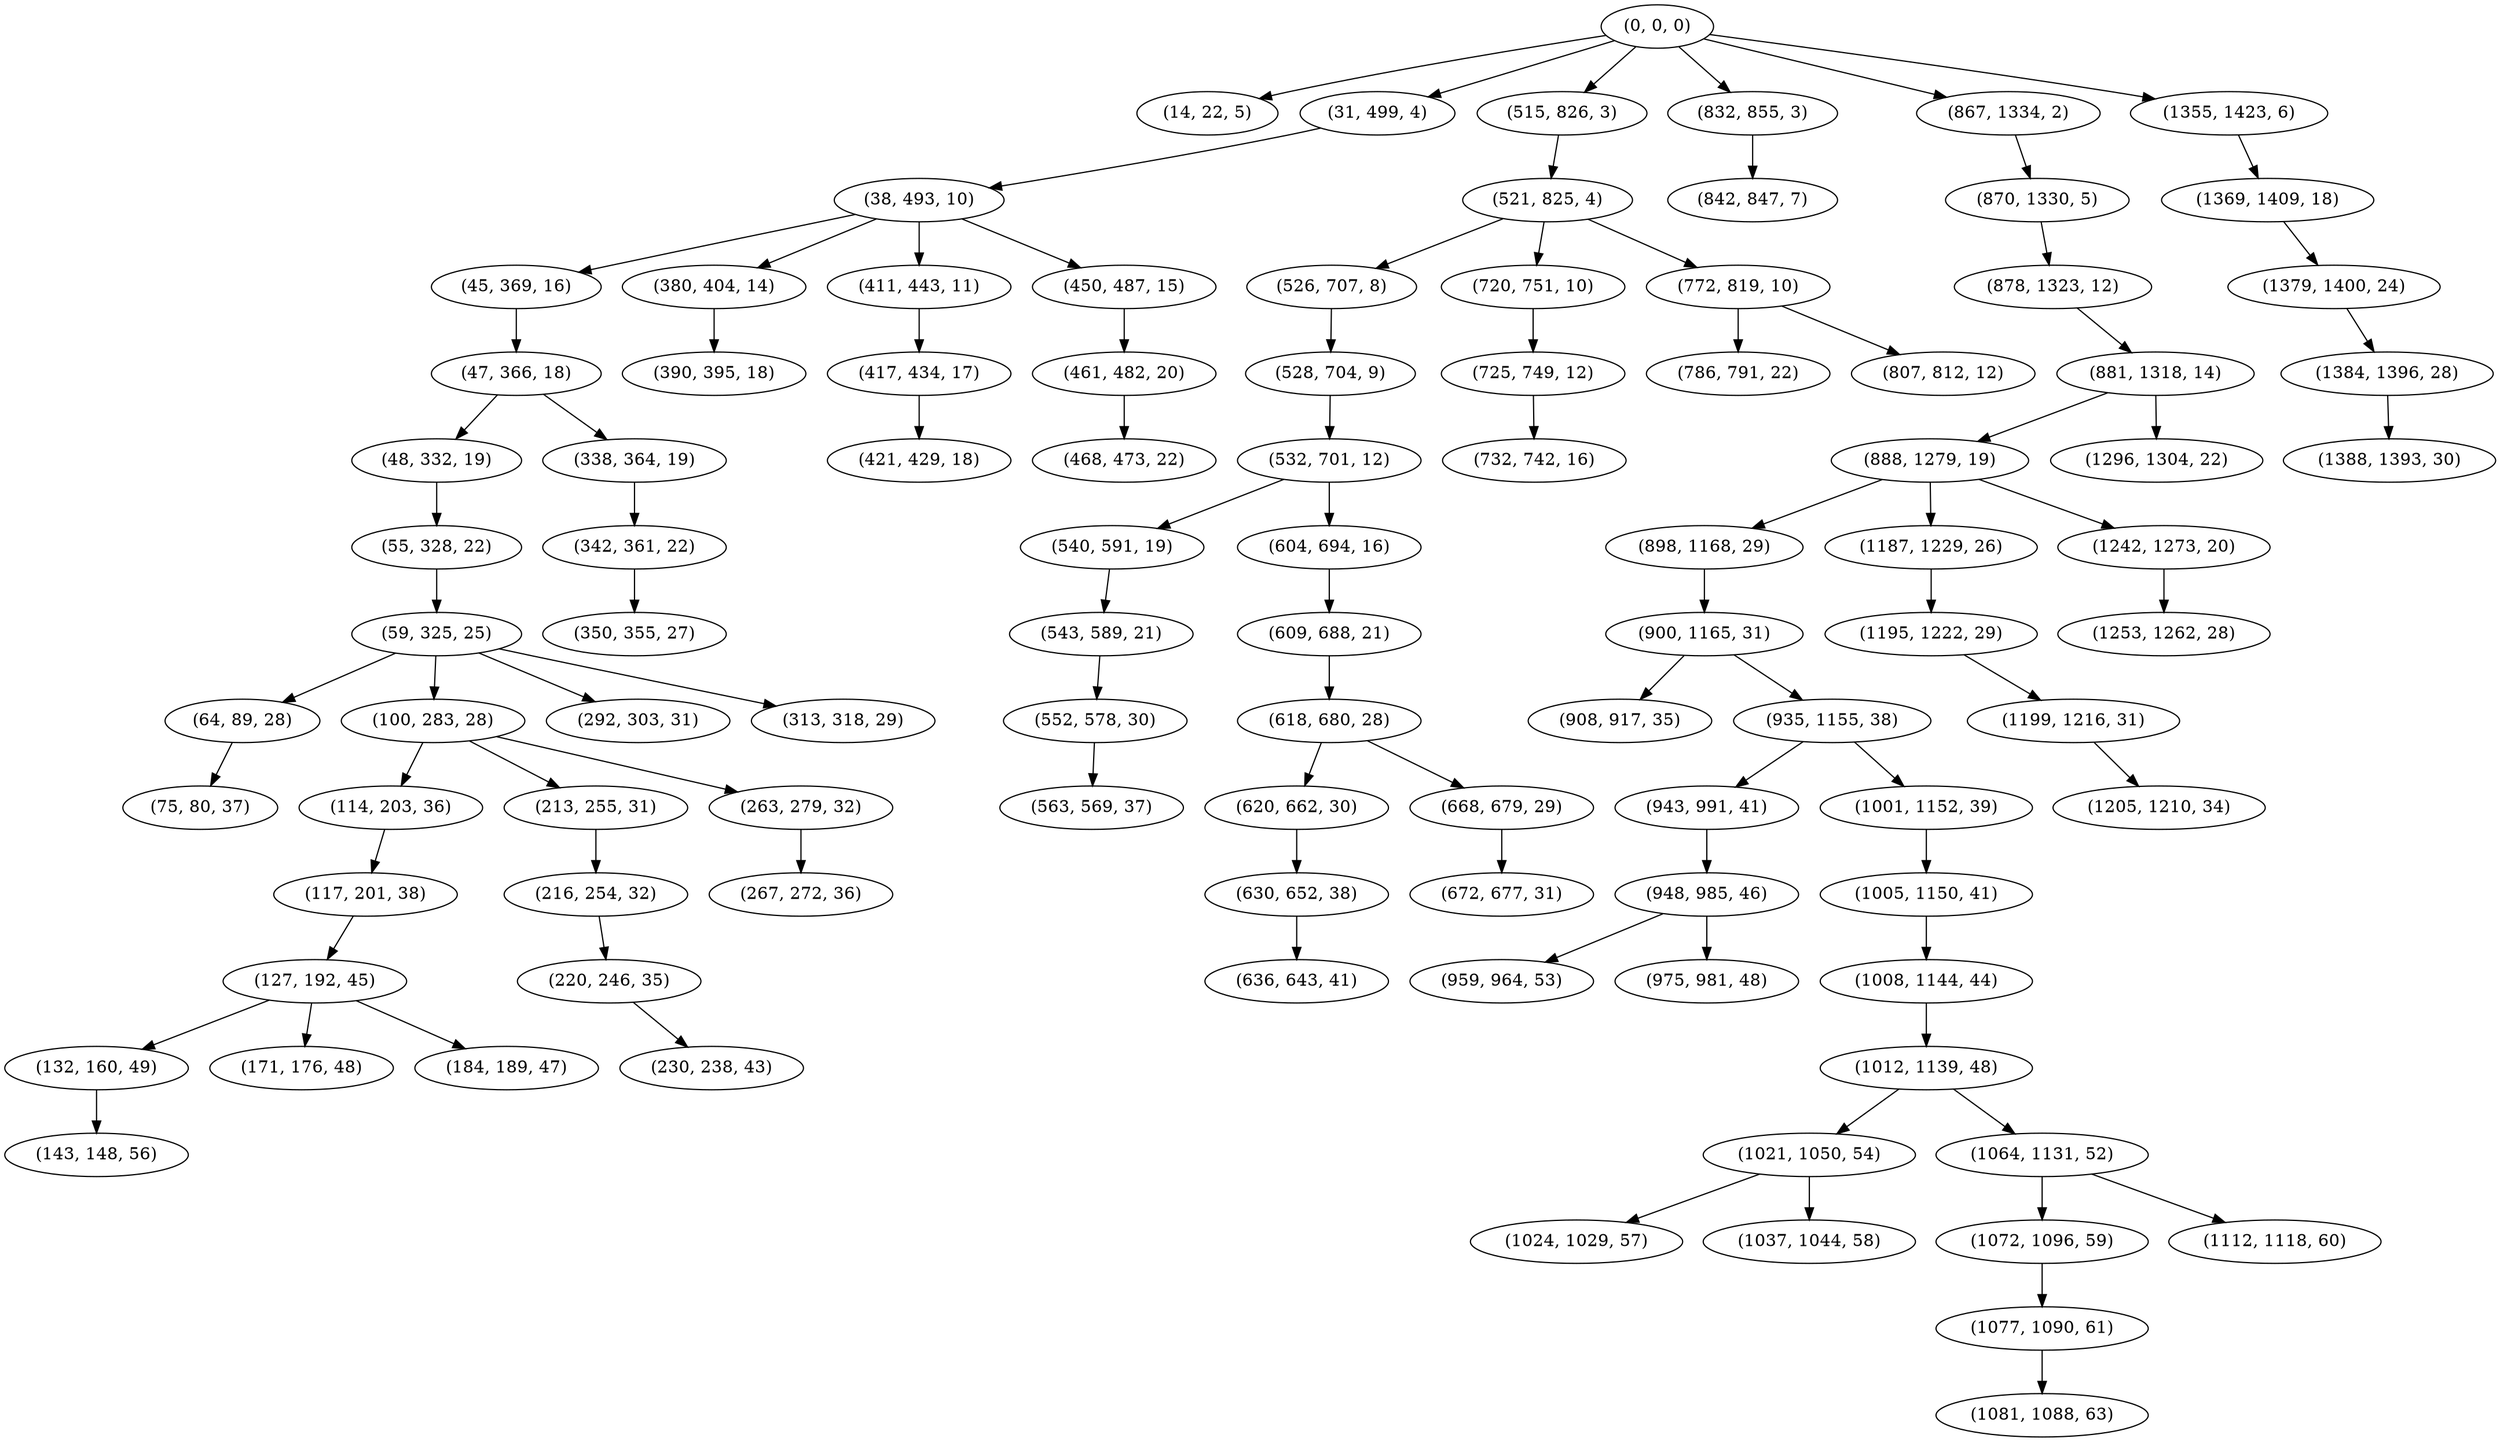 digraph tree {
    "(0, 0, 0)";
    "(14, 22, 5)";
    "(31, 499, 4)";
    "(38, 493, 10)";
    "(45, 369, 16)";
    "(47, 366, 18)";
    "(48, 332, 19)";
    "(55, 328, 22)";
    "(59, 325, 25)";
    "(64, 89, 28)";
    "(75, 80, 37)";
    "(100, 283, 28)";
    "(114, 203, 36)";
    "(117, 201, 38)";
    "(127, 192, 45)";
    "(132, 160, 49)";
    "(143, 148, 56)";
    "(171, 176, 48)";
    "(184, 189, 47)";
    "(213, 255, 31)";
    "(216, 254, 32)";
    "(220, 246, 35)";
    "(230, 238, 43)";
    "(263, 279, 32)";
    "(267, 272, 36)";
    "(292, 303, 31)";
    "(313, 318, 29)";
    "(338, 364, 19)";
    "(342, 361, 22)";
    "(350, 355, 27)";
    "(380, 404, 14)";
    "(390, 395, 18)";
    "(411, 443, 11)";
    "(417, 434, 17)";
    "(421, 429, 18)";
    "(450, 487, 15)";
    "(461, 482, 20)";
    "(468, 473, 22)";
    "(515, 826, 3)";
    "(521, 825, 4)";
    "(526, 707, 8)";
    "(528, 704, 9)";
    "(532, 701, 12)";
    "(540, 591, 19)";
    "(543, 589, 21)";
    "(552, 578, 30)";
    "(563, 569, 37)";
    "(604, 694, 16)";
    "(609, 688, 21)";
    "(618, 680, 28)";
    "(620, 662, 30)";
    "(630, 652, 38)";
    "(636, 643, 41)";
    "(668, 679, 29)";
    "(672, 677, 31)";
    "(720, 751, 10)";
    "(725, 749, 12)";
    "(732, 742, 16)";
    "(772, 819, 10)";
    "(786, 791, 22)";
    "(807, 812, 12)";
    "(832, 855, 3)";
    "(842, 847, 7)";
    "(867, 1334, 2)";
    "(870, 1330, 5)";
    "(878, 1323, 12)";
    "(881, 1318, 14)";
    "(888, 1279, 19)";
    "(898, 1168, 29)";
    "(900, 1165, 31)";
    "(908, 917, 35)";
    "(935, 1155, 38)";
    "(943, 991, 41)";
    "(948, 985, 46)";
    "(959, 964, 53)";
    "(975, 981, 48)";
    "(1001, 1152, 39)";
    "(1005, 1150, 41)";
    "(1008, 1144, 44)";
    "(1012, 1139, 48)";
    "(1021, 1050, 54)";
    "(1024, 1029, 57)";
    "(1037, 1044, 58)";
    "(1064, 1131, 52)";
    "(1072, 1096, 59)";
    "(1077, 1090, 61)";
    "(1081, 1088, 63)";
    "(1112, 1118, 60)";
    "(1187, 1229, 26)";
    "(1195, 1222, 29)";
    "(1199, 1216, 31)";
    "(1205, 1210, 34)";
    "(1242, 1273, 20)";
    "(1253, 1262, 28)";
    "(1296, 1304, 22)";
    "(1355, 1423, 6)";
    "(1369, 1409, 18)";
    "(1379, 1400, 24)";
    "(1384, 1396, 28)";
    "(1388, 1393, 30)";
    "(0, 0, 0)" -> "(14, 22, 5)";
    "(0, 0, 0)" -> "(31, 499, 4)";
    "(0, 0, 0)" -> "(515, 826, 3)";
    "(0, 0, 0)" -> "(832, 855, 3)";
    "(0, 0, 0)" -> "(867, 1334, 2)";
    "(0, 0, 0)" -> "(1355, 1423, 6)";
    "(31, 499, 4)" -> "(38, 493, 10)";
    "(38, 493, 10)" -> "(45, 369, 16)";
    "(38, 493, 10)" -> "(380, 404, 14)";
    "(38, 493, 10)" -> "(411, 443, 11)";
    "(38, 493, 10)" -> "(450, 487, 15)";
    "(45, 369, 16)" -> "(47, 366, 18)";
    "(47, 366, 18)" -> "(48, 332, 19)";
    "(47, 366, 18)" -> "(338, 364, 19)";
    "(48, 332, 19)" -> "(55, 328, 22)";
    "(55, 328, 22)" -> "(59, 325, 25)";
    "(59, 325, 25)" -> "(64, 89, 28)";
    "(59, 325, 25)" -> "(100, 283, 28)";
    "(59, 325, 25)" -> "(292, 303, 31)";
    "(59, 325, 25)" -> "(313, 318, 29)";
    "(64, 89, 28)" -> "(75, 80, 37)";
    "(100, 283, 28)" -> "(114, 203, 36)";
    "(100, 283, 28)" -> "(213, 255, 31)";
    "(100, 283, 28)" -> "(263, 279, 32)";
    "(114, 203, 36)" -> "(117, 201, 38)";
    "(117, 201, 38)" -> "(127, 192, 45)";
    "(127, 192, 45)" -> "(132, 160, 49)";
    "(127, 192, 45)" -> "(171, 176, 48)";
    "(127, 192, 45)" -> "(184, 189, 47)";
    "(132, 160, 49)" -> "(143, 148, 56)";
    "(213, 255, 31)" -> "(216, 254, 32)";
    "(216, 254, 32)" -> "(220, 246, 35)";
    "(220, 246, 35)" -> "(230, 238, 43)";
    "(263, 279, 32)" -> "(267, 272, 36)";
    "(338, 364, 19)" -> "(342, 361, 22)";
    "(342, 361, 22)" -> "(350, 355, 27)";
    "(380, 404, 14)" -> "(390, 395, 18)";
    "(411, 443, 11)" -> "(417, 434, 17)";
    "(417, 434, 17)" -> "(421, 429, 18)";
    "(450, 487, 15)" -> "(461, 482, 20)";
    "(461, 482, 20)" -> "(468, 473, 22)";
    "(515, 826, 3)" -> "(521, 825, 4)";
    "(521, 825, 4)" -> "(526, 707, 8)";
    "(521, 825, 4)" -> "(720, 751, 10)";
    "(521, 825, 4)" -> "(772, 819, 10)";
    "(526, 707, 8)" -> "(528, 704, 9)";
    "(528, 704, 9)" -> "(532, 701, 12)";
    "(532, 701, 12)" -> "(540, 591, 19)";
    "(532, 701, 12)" -> "(604, 694, 16)";
    "(540, 591, 19)" -> "(543, 589, 21)";
    "(543, 589, 21)" -> "(552, 578, 30)";
    "(552, 578, 30)" -> "(563, 569, 37)";
    "(604, 694, 16)" -> "(609, 688, 21)";
    "(609, 688, 21)" -> "(618, 680, 28)";
    "(618, 680, 28)" -> "(620, 662, 30)";
    "(618, 680, 28)" -> "(668, 679, 29)";
    "(620, 662, 30)" -> "(630, 652, 38)";
    "(630, 652, 38)" -> "(636, 643, 41)";
    "(668, 679, 29)" -> "(672, 677, 31)";
    "(720, 751, 10)" -> "(725, 749, 12)";
    "(725, 749, 12)" -> "(732, 742, 16)";
    "(772, 819, 10)" -> "(786, 791, 22)";
    "(772, 819, 10)" -> "(807, 812, 12)";
    "(832, 855, 3)" -> "(842, 847, 7)";
    "(867, 1334, 2)" -> "(870, 1330, 5)";
    "(870, 1330, 5)" -> "(878, 1323, 12)";
    "(878, 1323, 12)" -> "(881, 1318, 14)";
    "(881, 1318, 14)" -> "(888, 1279, 19)";
    "(881, 1318, 14)" -> "(1296, 1304, 22)";
    "(888, 1279, 19)" -> "(898, 1168, 29)";
    "(888, 1279, 19)" -> "(1187, 1229, 26)";
    "(888, 1279, 19)" -> "(1242, 1273, 20)";
    "(898, 1168, 29)" -> "(900, 1165, 31)";
    "(900, 1165, 31)" -> "(908, 917, 35)";
    "(900, 1165, 31)" -> "(935, 1155, 38)";
    "(935, 1155, 38)" -> "(943, 991, 41)";
    "(935, 1155, 38)" -> "(1001, 1152, 39)";
    "(943, 991, 41)" -> "(948, 985, 46)";
    "(948, 985, 46)" -> "(959, 964, 53)";
    "(948, 985, 46)" -> "(975, 981, 48)";
    "(1001, 1152, 39)" -> "(1005, 1150, 41)";
    "(1005, 1150, 41)" -> "(1008, 1144, 44)";
    "(1008, 1144, 44)" -> "(1012, 1139, 48)";
    "(1012, 1139, 48)" -> "(1021, 1050, 54)";
    "(1012, 1139, 48)" -> "(1064, 1131, 52)";
    "(1021, 1050, 54)" -> "(1024, 1029, 57)";
    "(1021, 1050, 54)" -> "(1037, 1044, 58)";
    "(1064, 1131, 52)" -> "(1072, 1096, 59)";
    "(1064, 1131, 52)" -> "(1112, 1118, 60)";
    "(1072, 1096, 59)" -> "(1077, 1090, 61)";
    "(1077, 1090, 61)" -> "(1081, 1088, 63)";
    "(1187, 1229, 26)" -> "(1195, 1222, 29)";
    "(1195, 1222, 29)" -> "(1199, 1216, 31)";
    "(1199, 1216, 31)" -> "(1205, 1210, 34)";
    "(1242, 1273, 20)" -> "(1253, 1262, 28)";
    "(1355, 1423, 6)" -> "(1369, 1409, 18)";
    "(1369, 1409, 18)" -> "(1379, 1400, 24)";
    "(1379, 1400, 24)" -> "(1384, 1396, 28)";
    "(1384, 1396, 28)" -> "(1388, 1393, 30)";
}
